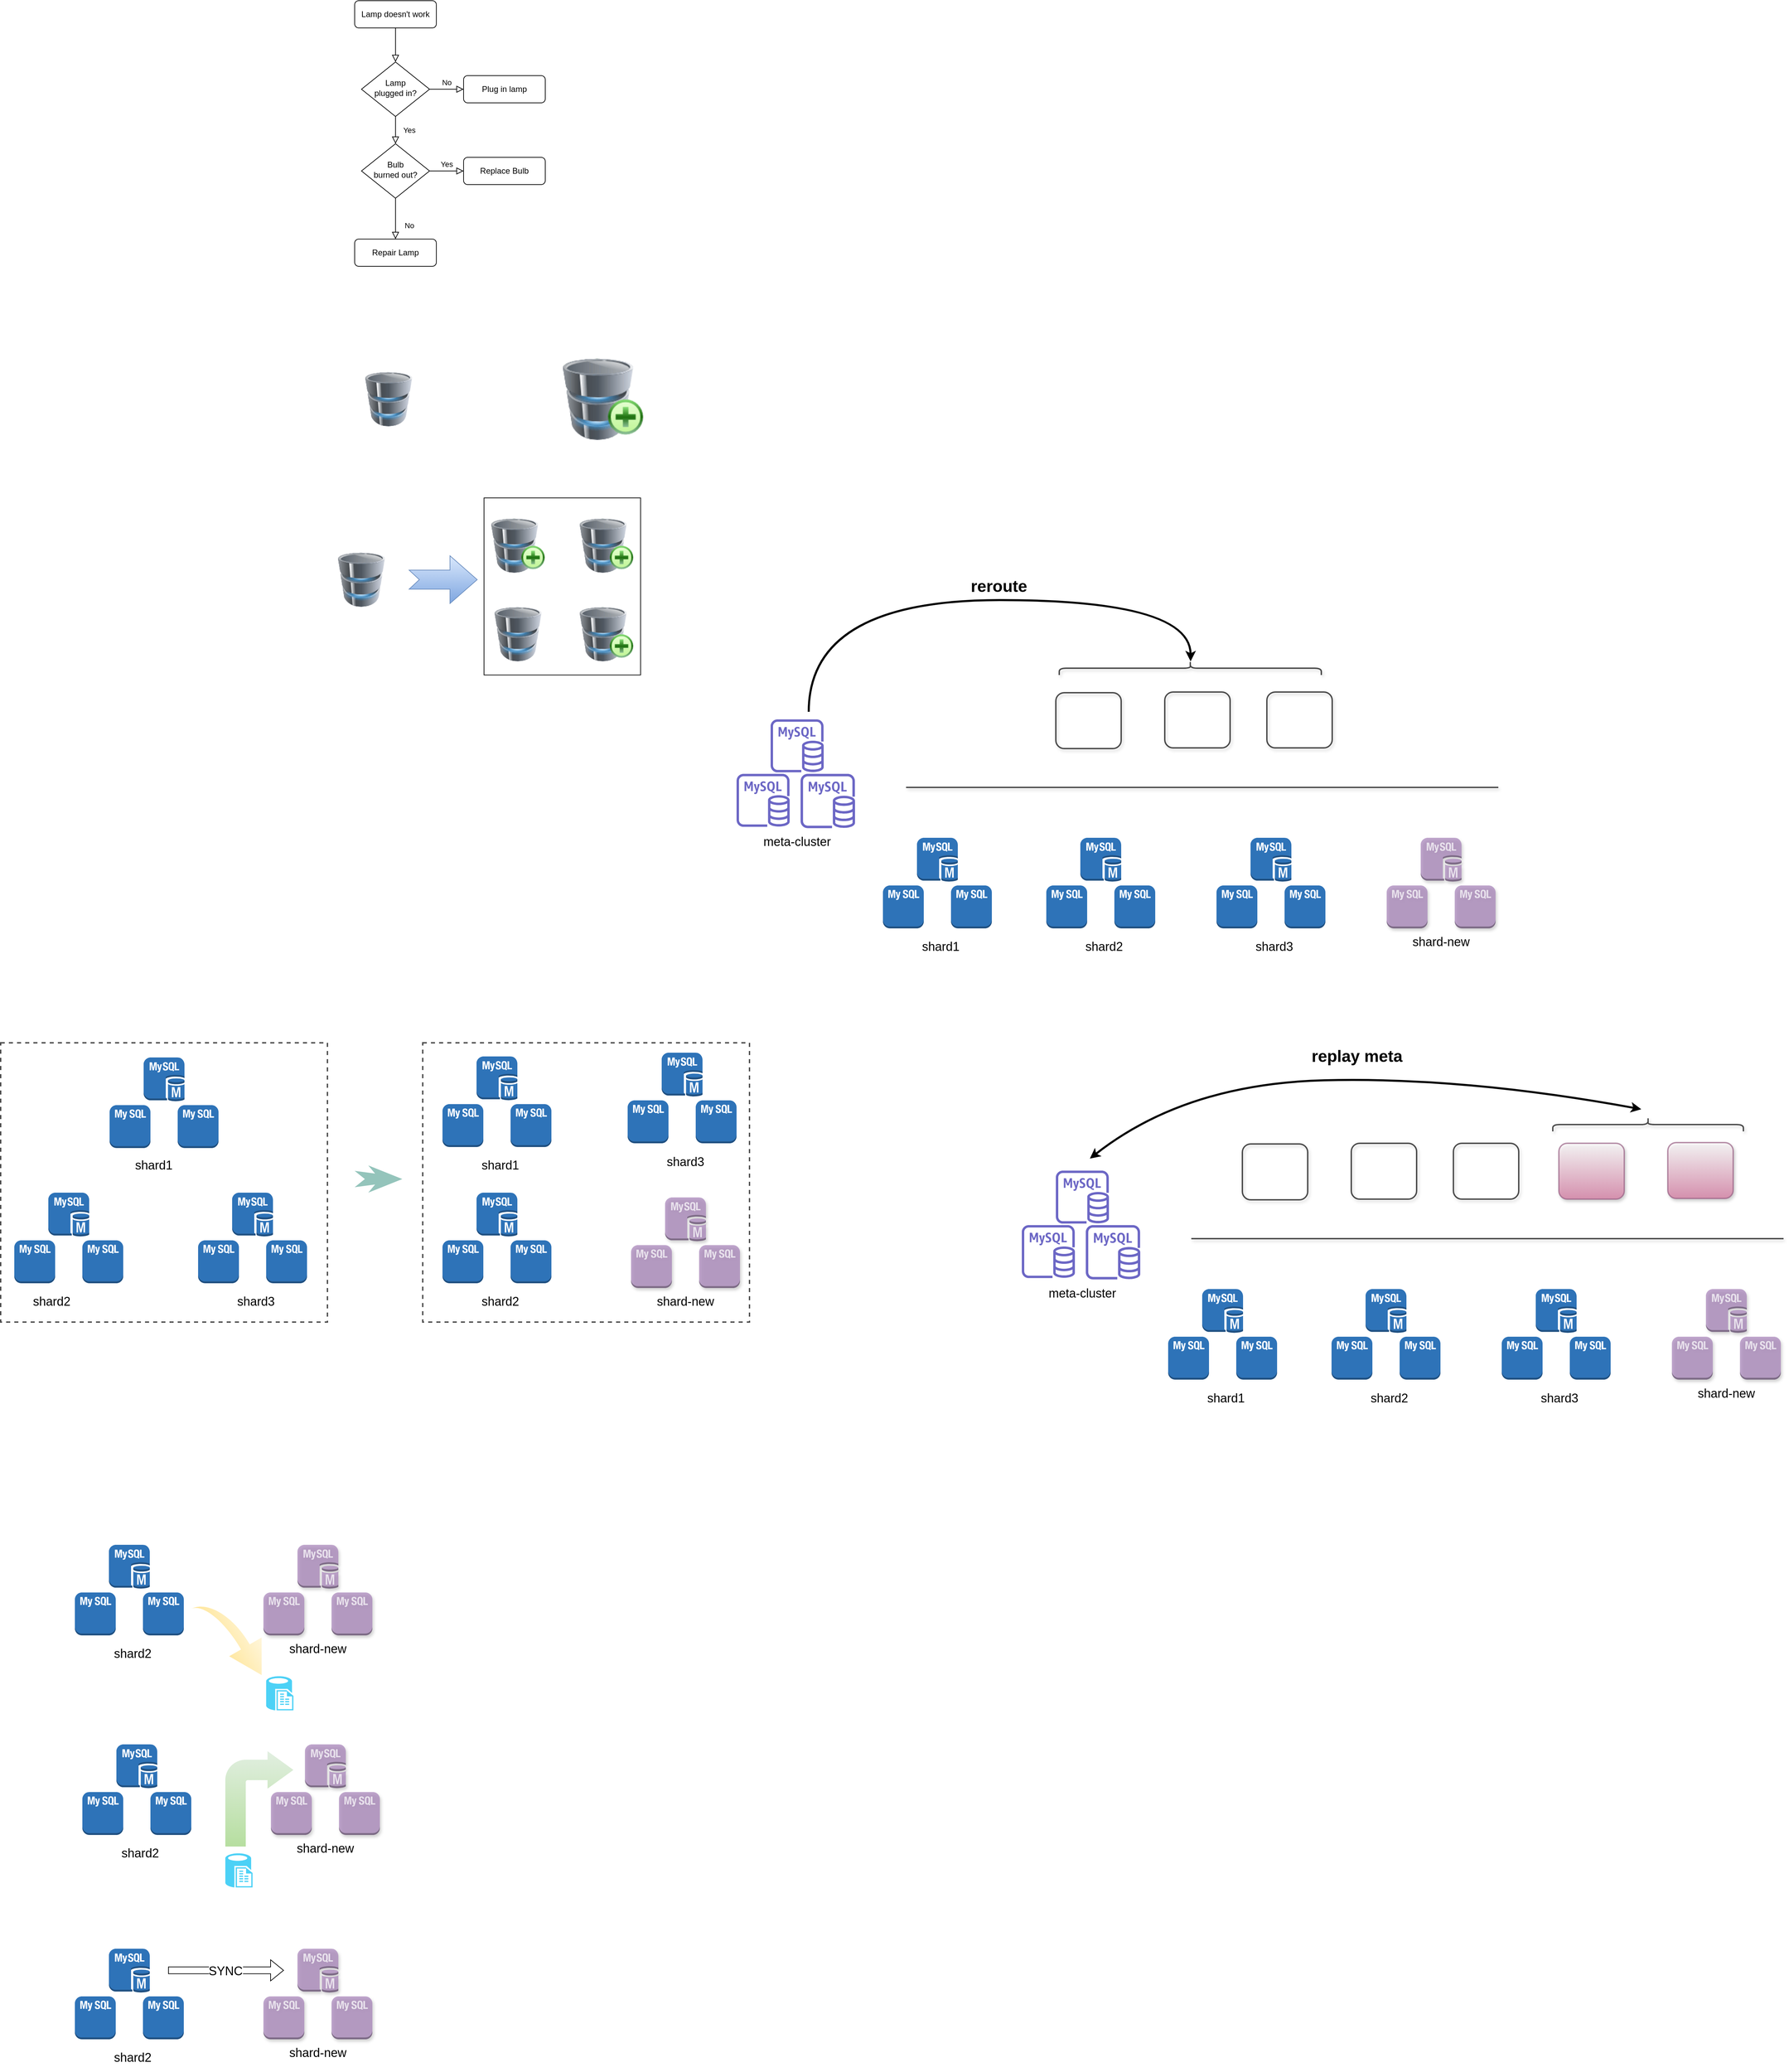 <mxfile version="16.6.6" type="github">
  <diagram id="C5RBs43oDa-KdzZeNtuy" name="Page-1">
    <mxGraphModel dx="2223" dy="1039" grid="1" gridSize="10" guides="1" tooltips="1" connect="1" arrows="1" fold="1" page="1" pageScale="1" pageWidth="827" pageHeight="1169" math="0" shadow="0">
      <root>
        <mxCell id="WIyWlLk6GJQsqaUBKTNV-0" />
        <mxCell id="WIyWlLk6GJQsqaUBKTNV-1" parent="WIyWlLk6GJQsqaUBKTNV-0" />
        <mxCell id="E5Nv5NFeGknIxwn_lmIp-11" value="" style="rounded=0;whiteSpace=wrap;html=1;fillColor=none;" vertex="1" parent="WIyWlLk6GJQsqaUBKTNV-1">
          <mxGeometry x="350" y="810" width="230" height="260" as="geometry" />
        </mxCell>
        <mxCell id="WIyWlLk6GJQsqaUBKTNV-2" value="" style="rounded=0;html=1;jettySize=auto;orthogonalLoop=1;fontSize=11;endArrow=block;endFill=0;endSize=8;strokeWidth=1;shadow=0;labelBackgroundColor=none;edgeStyle=orthogonalEdgeStyle;" parent="WIyWlLk6GJQsqaUBKTNV-1" source="WIyWlLk6GJQsqaUBKTNV-3" target="WIyWlLk6GJQsqaUBKTNV-6" edge="1">
          <mxGeometry relative="1" as="geometry" />
        </mxCell>
        <mxCell id="WIyWlLk6GJQsqaUBKTNV-3" value="Lamp doesn&#39;t work" style="rounded=1;whiteSpace=wrap;html=1;fontSize=12;glass=0;strokeWidth=1;shadow=0;" parent="WIyWlLk6GJQsqaUBKTNV-1" vertex="1">
          <mxGeometry x="160" y="80" width="120" height="40" as="geometry" />
        </mxCell>
        <mxCell id="WIyWlLk6GJQsqaUBKTNV-4" value="Yes" style="rounded=0;html=1;jettySize=auto;orthogonalLoop=1;fontSize=11;endArrow=block;endFill=0;endSize=8;strokeWidth=1;shadow=0;labelBackgroundColor=none;edgeStyle=orthogonalEdgeStyle;" parent="WIyWlLk6GJQsqaUBKTNV-1" source="WIyWlLk6GJQsqaUBKTNV-6" target="WIyWlLk6GJQsqaUBKTNV-10" edge="1">
          <mxGeometry y="20" relative="1" as="geometry">
            <mxPoint as="offset" />
          </mxGeometry>
        </mxCell>
        <mxCell id="WIyWlLk6GJQsqaUBKTNV-5" value="No" style="edgeStyle=orthogonalEdgeStyle;rounded=0;html=1;jettySize=auto;orthogonalLoop=1;fontSize=11;endArrow=block;endFill=0;endSize=8;strokeWidth=1;shadow=0;labelBackgroundColor=none;" parent="WIyWlLk6GJQsqaUBKTNV-1" source="WIyWlLk6GJQsqaUBKTNV-6" target="WIyWlLk6GJQsqaUBKTNV-7" edge="1">
          <mxGeometry y="10" relative="1" as="geometry">
            <mxPoint as="offset" />
          </mxGeometry>
        </mxCell>
        <mxCell id="WIyWlLk6GJQsqaUBKTNV-6" value="Lamp&lt;br&gt;plugged in?" style="rhombus;whiteSpace=wrap;html=1;shadow=0;fontFamily=Helvetica;fontSize=12;align=center;strokeWidth=1;spacing=6;spacingTop=-4;" parent="WIyWlLk6GJQsqaUBKTNV-1" vertex="1">
          <mxGeometry x="170" y="170" width="100" height="80" as="geometry" />
        </mxCell>
        <mxCell id="WIyWlLk6GJQsqaUBKTNV-7" value="Plug in lamp" style="rounded=1;whiteSpace=wrap;html=1;fontSize=12;glass=0;strokeWidth=1;shadow=0;" parent="WIyWlLk6GJQsqaUBKTNV-1" vertex="1">
          <mxGeometry x="320" y="190" width="120" height="40" as="geometry" />
        </mxCell>
        <mxCell id="WIyWlLk6GJQsqaUBKTNV-8" value="No" style="rounded=0;html=1;jettySize=auto;orthogonalLoop=1;fontSize=11;endArrow=block;endFill=0;endSize=8;strokeWidth=1;shadow=0;labelBackgroundColor=none;edgeStyle=orthogonalEdgeStyle;" parent="WIyWlLk6GJQsqaUBKTNV-1" source="WIyWlLk6GJQsqaUBKTNV-10" target="WIyWlLk6GJQsqaUBKTNV-11" edge="1">
          <mxGeometry x="0.333" y="20" relative="1" as="geometry">
            <mxPoint as="offset" />
          </mxGeometry>
        </mxCell>
        <mxCell id="WIyWlLk6GJQsqaUBKTNV-9" value="Yes" style="edgeStyle=orthogonalEdgeStyle;rounded=0;html=1;jettySize=auto;orthogonalLoop=1;fontSize=11;endArrow=block;endFill=0;endSize=8;strokeWidth=1;shadow=0;labelBackgroundColor=none;" parent="WIyWlLk6GJQsqaUBKTNV-1" source="WIyWlLk6GJQsqaUBKTNV-10" target="WIyWlLk6GJQsqaUBKTNV-12" edge="1">
          <mxGeometry y="10" relative="1" as="geometry">
            <mxPoint as="offset" />
          </mxGeometry>
        </mxCell>
        <mxCell id="WIyWlLk6GJQsqaUBKTNV-10" value="Bulb&lt;br&gt;burned out?" style="rhombus;whiteSpace=wrap;html=1;shadow=0;fontFamily=Helvetica;fontSize=12;align=center;strokeWidth=1;spacing=6;spacingTop=-4;" parent="WIyWlLk6GJQsqaUBKTNV-1" vertex="1">
          <mxGeometry x="170" y="290" width="100" height="80" as="geometry" />
        </mxCell>
        <mxCell id="WIyWlLk6GJQsqaUBKTNV-11" value="Repair Lamp" style="rounded=1;whiteSpace=wrap;html=1;fontSize=12;glass=0;strokeWidth=1;shadow=0;" parent="WIyWlLk6GJQsqaUBKTNV-1" vertex="1">
          <mxGeometry x="160" y="430" width="120" height="40" as="geometry" />
        </mxCell>
        <mxCell id="WIyWlLk6GJQsqaUBKTNV-12" value="Replace Bulb" style="rounded=1;whiteSpace=wrap;html=1;fontSize=12;glass=0;strokeWidth=1;shadow=0;" parent="WIyWlLk6GJQsqaUBKTNV-1" vertex="1">
          <mxGeometry x="320" y="310" width="120" height="40" as="geometry" />
        </mxCell>
        <mxCell id="E5Nv5NFeGknIxwn_lmIp-0" value="" style="image;html=1;image=img/lib/clip_art/computers/Database_Add_128x128.png" vertex="1" parent="WIyWlLk6GJQsqaUBKTNV-1">
          <mxGeometry x="460" y="605" width="130" height="120" as="geometry" />
        </mxCell>
        <mxCell id="E5Nv5NFeGknIxwn_lmIp-1" value="" style="image;html=1;image=img/lib/clip_art/computers/Database_128x128.png" vertex="1" parent="WIyWlLk6GJQsqaUBKTNV-1">
          <mxGeometry x="170" y="625" width="80" height="80" as="geometry" />
        </mxCell>
        <mxCell id="E5Nv5NFeGknIxwn_lmIp-2" value="" style="html=1;shadow=0;dashed=0;align=center;verticalAlign=middle;shape=mxgraph.arrows2.arrow;dy=0.6;dx=40;notch=15;fillColor=#dae8fc;strokeColor=#6c8ebf;gradientColor=#7ea6e0;" vertex="1" parent="WIyWlLk6GJQsqaUBKTNV-1">
          <mxGeometry x="240" y="895" width="100" height="70" as="geometry" />
        </mxCell>
        <mxCell id="E5Nv5NFeGknIxwn_lmIp-4" value="" style="image;html=1;image=img/lib/clip_art/computers/Database_128x128.png" vertex="1" parent="WIyWlLk6GJQsqaUBKTNV-1">
          <mxGeometry x="130" y="890" width="80" height="80" as="geometry" />
        </mxCell>
        <mxCell id="E5Nv5NFeGknIxwn_lmIp-5" value="" style="image;html=1;image=img/lib/clip_art/computers/Database_Add_128x128.png" vertex="1" parent="WIyWlLk6GJQsqaUBKTNV-1">
          <mxGeometry x="360" y="840" width="80" height="80" as="geometry" />
        </mxCell>
        <mxCell id="E5Nv5NFeGknIxwn_lmIp-6" value="" style="image;html=1;image=img/lib/clip_art/computers/Database_Add_128x128.png" vertex="1" parent="WIyWlLk6GJQsqaUBKTNV-1">
          <mxGeometry x="490" y="840" width="80" height="80" as="geometry" />
        </mxCell>
        <mxCell id="E5Nv5NFeGknIxwn_lmIp-7" value="" style="image;html=1;image=img/lib/clip_art/computers/Database_Add_128x128.png" vertex="1" parent="WIyWlLk6GJQsqaUBKTNV-1">
          <mxGeometry x="490" y="970" width="80" height="80" as="geometry" />
        </mxCell>
        <mxCell id="E5Nv5NFeGknIxwn_lmIp-9" value="" style="image;html=1;image=img/lib/clip_art/computers/Database_128x128.png" vertex="1" parent="WIyWlLk6GJQsqaUBKTNV-1">
          <mxGeometry x="360" y="970" width="80" height="80" as="geometry" />
        </mxCell>
        <mxCell id="E5Nv5NFeGknIxwn_lmIp-14" value="" style="outlineConnect=0;dashed=0;verticalLabelPosition=bottom;verticalAlign=top;align=center;html=1;shape=mxgraph.aws3.mysql_db_instance_2;fillColor=#2E73B8;gradientColor=none;" vertex="1" parent="WIyWlLk6GJQsqaUBKTNV-1">
          <mxGeometry x="936" y="1379" width="60" height="63" as="geometry" />
        </mxCell>
        <mxCell id="E5Nv5NFeGknIxwn_lmIp-15" value="" style="outlineConnect=0;dashed=0;verticalLabelPosition=bottom;verticalAlign=top;align=center;html=1;shape=mxgraph.aws3.mysql_db_instance_2;fillColor=#2E73B8;gradientColor=none;" vertex="1" parent="WIyWlLk6GJQsqaUBKTNV-1">
          <mxGeometry x="1036" y="1379" width="60" height="63" as="geometry" />
        </mxCell>
        <mxCell id="E5Nv5NFeGknIxwn_lmIp-13" value="" style="outlineConnect=0;dashed=0;verticalLabelPosition=bottom;verticalAlign=top;align=center;html=1;shape=mxgraph.aws3.mysql_db_instance;fillColor=#2E73B8;gradientColor=none;" vertex="1" parent="WIyWlLk6GJQsqaUBKTNV-1">
          <mxGeometry x="986" y="1309" width="60" height="64.5" as="geometry" />
        </mxCell>
        <mxCell id="E5Nv5NFeGknIxwn_lmIp-16" value="" style="outlineConnect=0;dashed=0;verticalLabelPosition=bottom;verticalAlign=top;align=center;html=1;shape=mxgraph.aws3.mysql_db_instance_2;fillColor=#2E73B8;gradientColor=none;" vertex="1" parent="WIyWlLk6GJQsqaUBKTNV-1">
          <mxGeometry x="1176" y="1379" width="60" height="63" as="geometry" />
        </mxCell>
        <mxCell id="E5Nv5NFeGknIxwn_lmIp-17" value="" style="outlineConnect=0;dashed=0;verticalLabelPosition=bottom;verticalAlign=top;align=center;html=1;shape=mxgraph.aws3.mysql_db_instance_2;fillColor=#2E73B8;gradientColor=none;" vertex="1" parent="WIyWlLk6GJQsqaUBKTNV-1">
          <mxGeometry x="1276" y="1379" width="60" height="63" as="geometry" />
        </mxCell>
        <mxCell id="E5Nv5NFeGknIxwn_lmIp-18" value="" style="outlineConnect=0;dashed=0;verticalLabelPosition=bottom;verticalAlign=top;align=center;html=1;shape=mxgraph.aws3.mysql_db_instance;fillColor=#2E73B8;gradientColor=none;" vertex="1" parent="WIyWlLk6GJQsqaUBKTNV-1">
          <mxGeometry x="1226" y="1309" width="60" height="64.5" as="geometry" />
        </mxCell>
        <mxCell id="E5Nv5NFeGknIxwn_lmIp-19" value="" style="outlineConnect=0;dashed=0;verticalLabelPosition=bottom;verticalAlign=top;align=center;html=1;shape=mxgraph.aws3.mysql_db_instance_2;fillColor=#2E73B8;gradientColor=none;" vertex="1" parent="WIyWlLk6GJQsqaUBKTNV-1">
          <mxGeometry x="1426" y="1379" width="60" height="63" as="geometry" />
        </mxCell>
        <mxCell id="E5Nv5NFeGknIxwn_lmIp-20" value="" style="outlineConnect=0;dashed=0;verticalLabelPosition=bottom;verticalAlign=top;align=center;html=1;shape=mxgraph.aws3.mysql_db_instance_2;fillColor=#2E73B8;gradientColor=none;" vertex="1" parent="WIyWlLk6GJQsqaUBKTNV-1">
          <mxGeometry x="1526" y="1379" width="60" height="63" as="geometry" />
        </mxCell>
        <mxCell id="E5Nv5NFeGknIxwn_lmIp-21" value="" style="outlineConnect=0;dashed=0;verticalLabelPosition=bottom;verticalAlign=top;align=center;html=1;shape=mxgraph.aws3.mysql_db_instance;fillColor=#2E73B8;gradientColor=none;" vertex="1" parent="WIyWlLk6GJQsqaUBKTNV-1">
          <mxGeometry x="1476" y="1309" width="60" height="64.5" as="geometry" />
        </mxCell>
        <mxCell id="E5Nv5NFeGknIxwn_lmIp-22" value="&lt;font style=&quot;font-size: 18px&quot;&gt;shard1&lt;/font&gt;" style="text;html=1;strokeColor=none;fillColor=none;align=center;verticalAlign=middle;whiteSpace=wrap;rounded=0;" vertex="1" parent="WIyWlLk6GJQsqaUBKTNV-1">
          <mxGeometry x="986" y="1449" width="70" height="40" as="geometry" />
        </mxCell>
        <mxCell id="E5Nv5NFeGknIxwn_lmIp-23" value="&lt;font style=&quot;font-size: 18px&quot;&gt;shard2&lt;/font&gt;" style="text;html=1;strokeColor=none;fillColor=none;align=center;verticalAlign=middle;whiteSpace=wrap;rounded=0;" vertex="1" parent="WIyWlLk6GJQsqaUBKTNV-1">
          <mxGeometry x="1226" y="1449" width="70" height="40" as="geometry" />
        </mxCell>
        <mxCell id="E5Nv5NFeGknIxwn_lmIp-24" value="&lt;font style=&quot;font-size: 18px&quot;&gt;shard3&lt;/font&gt;" style="text;html=1;strokeColor=none;fillColor=none;align=center;verticalAlign=middle;whiteSpace=wrap;rounded=0;" vertex="1" parent="WIyWlLk6GJQsqaUBKTNV-1">
          <mxGeometry x="1476" y="1449" width="70" height="40" as="geometry" />
        </mxCell>
        <mxCell id="E5Nv5NFeGknIxwn_lmIp-25" value="" style="outlineConnect=0;dashed=0;verticalLabelPosition=bottom;verticalAlign=top;align=center;html=1;shape=mxgraph.aws3.mysql_db_instance_2;fillColor=#2E73B8;gradientColor=none;" vertex="1" parent="WIyWlLk6GJQsqaUBKTNV-1">
          <mxGeometry x="-200" y="1701.5" width="60" height="63" as="geometry" />
        </mxCell>
        <mxCell id="E5Nv5NFeGknIxwn_lmIp-26" value="" style="outlineConnect=0;dashed=0;verticalLabelPosition=bottom;verticalAlign=top;align=center;html=1;shape=mxgraph.aws3.mysql_db_instance_2;fillColor=#2E73B8;gradientColor=none;" vertex="1" parent="WIyWlLk6GJQsqaUBKTNV-1">
          <mxGeometry x="-100" y="1701.5" width="60" height="63" as="geometry" />
        </mxCell>
        <mxCell id="E5Nv5NFeGknIxwn_lmIp-27" value="" style="outlineConnect=0;dashed=0;verticalLabelPosition=bottom;verticalAlign=top;align=center;html=1;shape=mxgraph.aws3.mysql_db_instance;fillColor=#2E73B8;gradientColor=none;" vertex="1" parent="WIyWlLk6GJQsqaUBKTNV-1">
          <mxGeometry x="-150" y="1631.5" width="60" height="64.5" as="geometry" />
        </mxCell>
        <mxCell id="E5Nv5NFeGknIxwn_lmIp-28" value="" style="outlineConnect=0;dashed=0;verticalLabelPosition=bottom;verticalAlign=top;align=center;html=1;shape=mxgraph.aws3.mysql_db_instance_2;fillColor=#2E73B8;gradientColor=none;" vertex="1" parent="WIyWlLk6GJQsqaUBKTNV-1">
          <mxGeometry x="-340" y="1900" width="60" height="63" as="geometry" />
        </mxCell>
        <mxCell id="E5Nv5NFeGknIxwn_lmIp-29" value="" style="outlineConnect=0;dashed=0;verticalLabelPosition=bottom;verticalAlign=top;align=center;html=1;shape=mxgraph.aws3.mysql_db_instance_2;fillColor=#2E73B8;gradientColor=none;" vertex="1" parent="WIyWlLk6GJQsqaUBKTNV-1">
          <mxGeometry x="-240" y="1900" width="60" height="63" as="geometry" />
        </mxCell>
        <mxCell id="E5Nv5NFeGknIxwn_lmIp-30" value="" style="outlineConnect=0;dashed=0;verticalLabelPosition=bottom;verticalAlign=top;align=center;html=1;shape=mxgraph.aws3.mysql_db_instance;fillColor=#2E73B8;gradientColor=none;" vertex="1" parent="WIyWlLk6GJQsqaUBKTNV-1">
          <mxGeometry x="-290" y="1830" width="60" height="64.5" as="geometry" />
        </mxCell>
        <mxCell id="E5Nv5NFeGknIxwn_lmIp-31" value="" style="outlineConnect=0;dashed=0;verticalLabelPosition=bottom;verticalAlign=top;align=center;html=1;shape=mxgraph.aws3.mysql_db_instance_2;fillColor=#2E73B8;gradientColor=none;" vertex="1" parent="WIyWlLk6GJQsqaUBKTNV-1">
          <mxGeometry x="-70" y="1900" width="60" height="63" as="geometry" />
        </mxCell>
        <mxCell id="E5Nv5NFeGknIxwn_lmIp-32" value="" style="outlineConnect=0;dashed=0;verticalLabelPosition=bottom;verticalAlign=top;align=center;html=1;shape=mxgraph.aws3.mysql_db_instance_2;fillColor=#2E73B8;gradientColor=none;" vertex="1" parent="WIyWlLk6GJQsqaUBKTNV-1">
          <mxGeometry x="30" y="1900" width="60" height="63" as="geometry" />
        </mxCell>
        <mxCell id="E5Nv5NFeGknIxwn_lmIp-33" value="" style="outlineConnect=0;dashed=0;verticalLabelPosition=bottom;verticalAlign=top;align=center;html=1;shape=mxgraph.aws3.mysql_db_instance;fillColor=#2E73B8;gradientColor=none;" vertex="1" parent="WIyWlLk6GJQsqaUBKTNV-1">
          <mxGeometry x="-20" y="1830" width="60" height="64.5" as="geometry" />
        </mxCell>
        <mxCell id="E5Nv5NFeGknIxwn_lmIp-34" value="&lt;font style=&quot;font-size: 18px&quot;&gt;shard1&lt;/font&gt;" style="text;html=1;strokeColor=none;fillColor=none;align=center;verticalAlign=middle;whiteSpace=wrap;rounded=0;" vertex="1" parent="WIyWlLk6GJQsqaUBKTNV-1">
          <mxGeometry x="-170" y="1770" width="70" height="40" as="geometry" />
        </mxCell>
        <mxCell id="E5Nv5NFeGknIxwn_lmIp-35" value="&lt;font style=&quot;font-size: 18px&quot;&gt;shard2&lt;/font&gt;" style="text;html=1;strokeColor=none;fillColor=none;align=center;verticalAlign=middle;whiteSpace=wrap;rounded=0;" vertex="1" parent="WIyWlLk6GJQsqaUBKTNV-1">
          <mxGeometry x="-320" y="1970" width="70" height="40" as="geometry" />
        </mxCell>
        <mxCell id="E5Nv5NFeGknIxwn_lmIp-36" value="&lt;font style=&quot;font-size: 18px&quot;&gt;shard3&lt;/font&gt;" style="text;html=1;strokeColor=none;fillColor=none;align=center;verticalAlign=middle;whiteSpace=wrap;rounded=0;" vertex="1" parent="WIyWlLk6GJQsqaUBKTNV-1">
          <mxGeometry x="-20" y="1970" width="70" height="40" as="geometry" />
        </mxCell>
        <mxCell id="E5Nv5NFeGknIxwn_lmIp-37" value="" style="outlineConnect=0;verticalLabelPosition=bottom;verticalAlign=top;align=center;html=1;shape=mxgraph.aws3.mysql_db_instance_2;fillColor=#A680B8;gradientColor=none;opacity=70;shadow=1;" vertex="1" parent="WIyWlLk6GJQsqaUBKTNV-1">
          <mxGeometry x="566" y="1907" width="60" height="63" as="geometry" />
        </mxCell>
        <mxCell id="E5Nv5NFeGknIxwn_lmIp-38" value="" style="outlineConnect=0;verticalLabelPosition=bottom;verticalAlign=top;align=center;html=1;shape=mxgraph.aws3.mysql_db_instance_2;fillColor=#A680B8;gradientColor=none;opacity=70;shadow=1;" vertex="1" parent="WIyWlLk6GJQsqaUBKTNV-1">
          <mxGeometry x="666" y="1907" width="60" height="63" as="geometry" />
        </mxCell>
        <mxCell id="E5Nv5NFeGknIxwn_lmIp-39" value="" style="outlineConnect=0;verticalLabelPosition=bottom;verticalAlign=top;align=center;html=1;shape=mxgraph.aws3.mysql_db_instance;fillColor=#A680B8;gradientColor=none;opacity=70;shadow=1;" vertex="1" parent="WIyWlLk6GJQsqaUBKTNV-1">
          <mxGeometry x="616" y="1837" width="60" height="64.5" as="geometry" />
        </mxCell>
        <mxCell id="E5Nv5NFeGknIxwn_lmIp-40" value="&lt;font style=&quot;font-size: 18px&quot;&gt;shard-new&lt;/font&gt;" style="text;html=1;strokeColor=none;fillColor=none;align=center;verticalAlign=middle;whiteSpace=wrap;rounded=0;opacity=70;shadow=1;" vertex="1" parent="WIyWlLk6GJQsqaUBKTNV-1">
          <mxGeometry x="596" y="1970" width="100" height="40" as="geometry" />
        </mxCell>
        <mxCell id="E5Nv5NFeGknIxwn_lmIp-41" value="" style="html=1;shadow=0;dashed=0;align=center;verticalAlign=middle;shape=mxgraph.arrows2.stylisedArrow;dy=0.6;dx=40;notch=15;feather=0.4;fontSize=18;fillColor=#67AB9F;opacity=70;strokeColor=none;" vertex="1" parent="WIyWlLk6GJQsqaUBKTNV-1">
          <mxGeometry x="160" y="1790" width="70" height="40" as="geometry" />
        </mxCell>
        <mxCell id="E5Nv5NFeGknIxwn_lmIp-42" value="" style="outlineConnect=0;dashed=0;verticalLabelPosition=bottom;verticalAlign=top;align=center;html=1;shape=mxgraph.aws3.mysql_db_instance_2;fillColor=#2E73B8;gradientColor=none;" vertex="1" parent="WIyWlLk6GJQsqaUBKTNV-1">
          <mxGeometry x="289" y="1700" width="60" height="63" as="geometry" />
        </mxCell>
        <mxCell id="E5Nv5NFeGknIxwn_lmIp-43" value="" style="outlineConnect=0;dashed=0;verticalLabelPosition=bottom;verticalAlign=top;align=center;html=1;shape=mxgraph.aws3.mysql_db_instance_2;fillColor=#2E73B8;gradientColor=none;" vertex="1" parent="WIyWlLk6GJQsqaUBKTNV-1">
          <mxGeometry x="389" y="1700" width="60" height="63" as="geometry" />
        </mxCell>
        <mxCell id="E5Nv5NFeGknIxwn_lmIp-44" value="" style="outlineConnect=0;dashed=0;verticalLabelPosition=bottom;verticalAlign=top;align=center;html=1;shape=mxgraph.aws3.mysql_db_instance;fillColor=#2E73B8;gradientColor=none;" vertex="1" parent="WIyWlLk6GJQsqaUBKTNV-1">
          <mxGeometry x="339" y="1630" width="60" height="64.5" as="geometry" />
        </mxCell>
        <mxCell id="E5Nv5NFeGknIxwn_lmIp-45" value="" style="outlineConnect=0;dashed=0;verticalLabelPosition=bottom;verticalAlign=top;align=center;html=1;shape=mxgraph.aws3.mysql_db_instance_2;fillColor=#2E73B8;gradientColor=none;" vertex="1" parent="WIyWlLk6GJQsqaUBKTNV-1">
          <mxGeometry x="289" y="1900" width="60" height="63" as="geometry" />
        </mxCell>
        <mxCell id="E5Nv5NFeGknIxwn_lmIp-46" value="" style="outlineConnect=0;dashed=0;verticalLabelPosition=bottom;verticalAlign=top;align=center;html=1;shape=mxgraph.aws3.mysql_db_instance_2;fillColor=#2E73B8;gradientColor=none;" vertex="1" parent="WIyWlLk6GJQsqaUBKTNV-1">
          <mxGeometry x="389" y="1900" width="60" height="63" as="geometry" />
        </mxCell>
        <mxCell id="E5Nv5NFeGknIxwn_lmIp-47" value="" style="outlineConnect=0;dashed=0;verticalLabelPosition=bottom;verticalAlign=top;align=center;html=1;shape=mxgraph.aws3.mysql_db_instance;fillColor=#2E73B8;gradientColor=none;" vertex="1" parent="WIyWlLk6GJQsqaUBKTNV-1">
          <mxGeometry x="339" y="1830" width="60" height="64.5" as="geometry" />
        </mxCell>
        <mxCell id="E5Nv5NFeGknIxwn_lmIp-48" value="" style="outlineConnect=0;dashed=0;verticalLabelPosition=bottom;verticalAlign=top;align=center;html=1;shape=mxgraph.aws3.mysql_db_instance_2;fillColor=#2E73B8;gradientColor=none;" vertex="1" parent="WIyWlLk6GJQsqaUBKTNV-1">
          <mxGeometry x="561" y="1694.5" width="60" height="63" as="geometry" />
        </mxCell>
        <mxCell id="E5Nv5NFeGknIxwn_lmIp-49" value="" style="outlineConnect=0;dashed=0;verticalLabelPosition=bottom;verticalAlign=top;align=center;html=1;shape=mxgraph.aws3.mysql_db_instance_2;fillColor=#2E73B8;gradientColor=none;" vertex="1" parent="WIyWlLk6GJQsqaUBKTNV-1">
          <mxGeometry x="661" y="1694.5" width="60" height="63" as="geometry" />
        </mxCell>
        <mxCell id="E5Nv5NFeGknIxwn_lmIp-50" value="" style="outlineConnect=0;dashed=0;verticalLabelPosition=bottom;verticalAlign=top;align=center;html=1;shape=mxgraph.aws3.mysql_db_instance;fillColor=#2E73B8;gradientColor=none;" vertex="1" parent="WIyWlLk6GJQsqaUBKTNV-1">
          <mxGeometry x="611" y="1624.5" width="60" height="64.5" as="geometry" />
        </mxCell>
        <mxCell id="E5Nv5NFeGknIxwn_lmIp-51" value="&lt;font style=&quot;font-size: 18px&quot;&gt;shard1&lt;/font&gt;" style="text;html=1;strokeColor=none;fillColor=none;align=center;verticalAlign=middle;whiteSpace=wrap;rounded=0;" vertex="1" parent="WIyWlLk6GJQsqaUBKTNV-1">
          <mxGeometry x="339" y="1770" width="70" height="40" as="geometry" />
        </mxCell>
        <mxCell id="E5Nv5NFeGknIxwn_lmIp-52" value="&lt;font style=&quot;font-size: 18px&quot;&gt;shard2&lt;/font&gt;" style="text;html=1;strokeColor=none;fillColor=none;align=center;verticalAlign=middle;whiteSpace=wrap;rounded=0;" vertex="1" parent="WIyWlLk6GJQsqaUBKTNV-1">
          <mxGeometry x="339" y="1970" width="70" height="40" as="geometry" />
        </mxCell>
        <mxCell id="E5Nv5NFeGknIxwn_lmIp-53" value="&lt;font style=&quot;font-size: 18px&quot;&gt;shard3&lt;/font&gt;" style="text;html=1;strokeColor=none;fillColor=none;align=center;verticalAlign=middle;whiteSpace=wrap;rounded=0;" vertex="1" parent="WIyWlLk6GJQsqaUBKTNV-1">
          <mxGeometry x="611" y="1764.5" width="70" height="40" as="geometry" />
        </mxCell>
        <mxCell id="E5Nv5NFeGknIxwn_lmIp-54" value="" style="rounded=0;whiteSpace=wrap;html=1;shadow=0;fontSize=18;fillColor=none;opacity=70;dashed=1;strokeWidth=2;" vertex="1" parent="WIyWlLk6GJQsqaUBKTNV-1">
          <mxGeometry x="-360" y="1610" width="480" height="410" as="geometry" />
        </mxCell>
        <mxCell id="E5Nv5NFeGknIxwn_lmIp-56" value="" style="rounded=0;whiteSpace=wrap;html=1;shadow=0;fontSize=18;fillColor=none;opacity=70;dashed=1;strokeWidth=2;" vertex="1" parent="WIyWlLk6GJQsqaUBKTNV-1">
          <mxGeometry x="260" y="1610" width="480" height="410" as="geometry" />
        </mxCell>
        <mxCell id="E5Nv5NFeGknIxwn_lmIp-57" value="" style="outlineConnect=0;verticalLabelPosition=bottom;verticalAlign=top;align=center;html=1;shape=mxgraph.aws3.mysql_db_instance_2;fillColor=#A680B8;gradientColor=none;opacity=70;shadow=1;" vertex="1" parent="WIyWlLk6GJQsqaUBKTNV-1">
          <mxGeometry x="26" y="2417" width="60" height="63" as="geometry" />
        </mxCell>
        <mxCell id="E5Nv5NFeGknIxwn_lmIp-58" value="" style="outlineConnect=0;verticalLabelPosition=bottom;verticalAlign=top;align=center;html=1;shape=mxgraph.aws3.mysql_db_instance_2;fillColor=#A680B8;gradientColor=none;opacity=70;shadow=1;" vertex="1" parent="WIyWlLk6GJQsqaUBKTNV-1">
          <mxGeometry x="126" y="2417" width="60" height="63" as="geometry" />
        </mxCell>
        <mxCell id="E5Nv5NFeGknIxwn_lmIp-59" value="" style="outlineConnect=0;verticalLabelPosition=bottom;verticalAlign=top;align=center;html=1;shape=mxgraph.aws3.mysql_db_instance;fillColor=#A680B8;gradientColor=none;opacity=70;shadow=1;" vertex="1" parent="WIyWlLk6GJQsqaUBKTNV-1">
          <mxGeometry x="76" y="2347" width="60" height="64.5" as="geometry" />
        </mxCell>
        <mxCell id="E5Nv5NFeGknIxwn_lmIp-60" value="&lt;font style=&quot;font-size: 18px&quot;&gt;shard-new&lt;/font&gt;" style="text;html=1;strokeColor=none;fillColor=none;align=center;verticalAlign=middle;whiteSpace=wrap;rounded=0;opacity=70;shadow=1;" vertex="1" parent="WIyWlLk6GJQsqaUBKTNV-1">
          <mxGeometry x="56" y="2480" width="100" height="40" as="geometry" />
        </mxCell>
        <mxCell id="E5Nv5NFeGknIxwn_lmIp-64" value="" style="outlineConnect=0;dashed=0;verticalLabelPosition=bottom;verticalAlign=top;align=center;html=1;shape=mxgraph.aws3.mysql_db_instance_2;fillColor=#2E73B8;gradientColor=none;" vertex="1" parent="WIyWlLk6GJQsqaUBKTNV-1">
          <mxGeometry x="-251" y="2417" width="60" height="63" as="geometry" />
        </mxCell>
        <mxCell id="E5Nv5NFeGknIxwn_lmIp-65" value="" style="outlineConnect=0;dashed=0;verticalLabelPosition=bottom;verticalAlign=top;align=center;html=1;shape=mxgraph.aws3.mysql_db_instance_2;fillColor=#2E73B8;gradientColor=none;" vertex="1" parent="WIyWlLk6GJQsqaUBKTNV-1">
          <mxGeometry x="-151" y="2417" width="60" height="63" as="geometry" />
        </mxCell>
        <mxCell id="E5Nv5NFeGknIxwn_lmIp-66" value="" style="outlineConnect=0;dashed=0;verticalLabelPosition=bottom;verticalAlign=top;align=center;html=1;shape=mxgraph.aws3.mysql_db_instance;fillColor=#2E73B8;gradientColor=none;" vertex="1" parent="WIyWlLk6GJQsqaUBKTNV-1">
          <mxGeometry x="-201" y="2347" width="60" height="64.5" as="geometry" />
        </mxCell>
        <mxCell id="E5Nv5NFeGknIxwn_lmIp-71" value="&lt;font style=&quot;font-size: 18px&quot;&gt;shard2&lt;/font&gt;" style="text;html=1;strokeColor=none;fillColor=none;align=center;verticalAlign=middle;whiteSpace=wrap;rounded=0;" vertex="1" parent="WIyWlLk6GJQsqaUBKTNV-1">
          <mxGeometry x="-201" y="2487" width="70" height="40" as="geometry" />
        </mxCell>
        <mxCell id="E5Nv5NFeGknIxwn_lmIp-77" value="" style="verticalLabelPosition=bottom;html=1;verticalAlign=top;align=center;strokeColor=none;fillColor=#00BEF2;shape=mxgraph.azure.sql_reporting;shadow=0;dashed=1;fontSize=18;opacity=70;" vertex="1" parent="WIyWlLk6GJQsqaUBKTNV-1">
          <mxGeometry x="30" y="2540" width="40" height="50" as="geometry" />
        </mxCell>
        <mxCell id="E5Nv5NFeGknIxwn_lmIp-78" value="" style="html=1;shadow=0;dashed=0;align=center;verticalAlign=middle;shape=mxgraph.arrows2.jumpInArrow;dy=7.38;dx=47.73;arrowHead=55;fontSize=18;strokeWidth=2;fillColor=#fff2cc;opacity=70;rotation=60;strokeColor=none;gradientColor=#ffd966;" vertex="1" parent="WIyWlLk6GJQsqaUBKTNV-1">
          <mxGeometry x="-85.14" y="2448.07" width="136" height="70" as="geometry" />
        </mxCell>
        <mxCell id="E5Nv5NFeGknIxwn_lmIp-79" value="" style="outlineConnect=0;verticalLabelPosition=bottom;verticalAlign=top;align=center;html=1;shape=mxgraph.aws3.mysql_db_instance_2;fillColor=#A680B8;gradientColor=none;opacity=70;shadow=1;" vertex="1" parent="WIyWlLk6GJQsqaUBKTNV-1">
          <mxGeometry x="37" y="2710" width="60" height="63" as="geometry" />
        </mxCell>
        <mxCell id="E5Nv5NFeGknIxwn_lmIp-80" value="" style="outlineConnect=0;verticalLabelPosition=bottom;verticalAlign=top;align=center;html=1;shape=mxgraph.aws3.mysql_db_instance_2;fillColor=#A680B8;gradientColor=none;opacity=70;shadow=1;" vertex="1" parent="WIyWlLk6GJQsqaUBKTNV-1">
          <mxGeometry x="137" y="2710" width="60" height="63" as="geometry" />
        </mxCell>
        <mxCell id="E5Nv5NFeGknIxwn_lmIp-81" value="" style="outlineConnect=0;verticalLabelPosition=bottom;verticalAlign=top;align=center;html=1;shape=mxgraph.aws3.mysql_db_instance;fillColor=#A680B8;gradientColor=none;opacity=70;shadow=1;" vertex="1" parent="WIyWlLk6GJQsqaUBKTNV-1">
          <mxGeometry x="87" y="2640" width="60" height="64.5" as="geometry" />
        </mxCell>
        <mxCell id="E5Nv5NFeGknIxwn_lmIp-82" value="&lt;font style=&quot;font-size: 18px&quot;&gt;shard-new&lt;/font&gt;" style="text;html=1;strokeColor=none;fillColor=none;align=center;verticalAlign=middle;whiteSpace=wrap;rounded=0;opacity=70;shadow=1;" vertex="1" parent="WIyWlLk6GJQsqaUBKTNV-1">
          <mxGeometry x="67" y="2773" width="100" height="40" as="geometry" />
        </mxCell>
        <mxCell id="E5Nv5NFeGknIxwn_lmIp-83" value="" style="outlineConnect=0;dashed=0;verticalLabelPosition=bottom;verticalAlign=top;align=center;html=1;shape=mxgraph.aws3.mysql_db_instance_2;fillColor=#2E73B8;gradientColor=none;" vertex="1" parent="WIyWlLk6GJQsqaUBKTNV-1">
          <mxGeometry x="-240" y="2710" width="60" height="63" as="geometry" />
        </mxCell>
        <mxCell id="E5Nv5NFeGknIxwn_lmIp-84" value="" style="outlineConnect=0;dashed=0;verticalLabelPosition=bottom;verticalAlign=top;align=center;html=1;shape=mxgraph.aws3.mysql_db_instance_2;fillColor=#2E73B8;gradientColor=none;" vertex="1" parent="WIyWlLk6GJQsqaUBKTNV-1">
          <mxGeometry x="-140" y="2710" width="60" height="63" as="geometry" />
        </mxCell>
        <mxCell id="E5Nv5NFeGknIxwn_lmIp-85" value="" style="outlineConnect=0;dashed=0;verticalLabelPosition=bottom;verticalAlign=top;align=center;html=1;shape=mxgraph.aws3.mysql_db_instance;fillColor=#2E73B8;gradientColor=none;" vertex="1" parent="WIyWlLk6GJQsqaUBKTNV-1">
          <mxGeometry x="-190" y="2640" width="60" height="64.5" as="geometry" />
        </mxCell>
        <mxCell id="E5Nv5NFeGknIxwn_lmIp-86" value="&lt;font style=&quot;font-size: 18px&quot;&gt;shard2&lt;/font&gt;" style="text;html=1;strokeColor=none;fillColor=none;align=center;verticalAlign=middle;whiteSpace=wrap;rounded=0;" vertex="1" parent="WIyWlLk6GJQsqaUBKTNV-1">
          <mxGeometry x="-190" y="2780" width="70" height="40" as="geometry" />
        </mxCell>
        <mxCell id="E5Nv5NFeGknIxwn_lmIp-87" value="" style="verticalLabelPosition=bottom;html=1;verticalAlign=top;align=center;strokeColor=none;fillColor=#00BEF2;shape=mxgraph.azure.sql_reporting;shadow=0;dashed=1;fontSize=18;opacity=70;" vertex="1" parent="WIyWlLk6GJQsqaUBKTNV-1">
          <mxGeometry x="-30" y="2800" width="40" height="50" as="geometry" />
        </mxCell>
        <mxCell id="E5Nv5NFeGknIxwn_lmIp-91" value="" style="html=1;shadow=0;dashed=0;align=center;verticalAlign=middle;shape=mxgraph.arrows2.bendArrow;dy=15;dx=38;notch=0;arrowHead=55;rounded=1;fontSize=18;strokeWidth=2;fillColor=#d5e8d4;opacity=70;gradientColor=#97d077;strokeColor=none;" vertex="1" parent="WIyWlLk6GJQsqaUBKTNV-1">
          <mxGeometry x="-30" y="2650" width="100" height="140" as="geometry" />
        </mxCell>
        <mxCell id="E5Nv5NFeGknIxwn_lmIp-92" value="" style="outlineConnect=0;verticalLabelPosition=bottom;verticalAlign=top;align=center;html=1;shape=mxgraph.aws3.mysql_db_instance_2;fillColor=#A680B8;gradientColor=none;opacity=70;shadow=1;" vertex="1" parent="WIyWlLk6GJQsqaUBKTNV-1">
          <mxGeometry x="26" y="3010" width="60" height="63" as="geometry" />
        </mxCell>
        <mxCell id="E5Nv5NFeGknIxwn_lmIp-93" value="" style="outlineConnect=0;verticalLabelPosition=bottom;verticalAlign=top;align=center;html=1;shape=mxgraph.aws3.mysql_db_instance_2;fillColor=#A680B8;gradientColor=none;opacity=70;shadow=1;" vertex="1" parent="WIyWlLk6GJQsqaUBKTNV-1">
          <mxGeometry x="126" y="3010" width="60" height="63" as="geometry" />
        </mxCell>
        <mxCell id="E5Nv5NFeGknIxwn_lmIp-94" value="" style="outlineConnect=0;verticalLabelPosition=bottom;verticalAlign=top;align=center;html=1;shape=mxgraph.aws3.mysql_db_instance;fillColor=#A680B8;gradientColor=none;opacity=70;shadow=1;" vertex="1" parent="WIyWlLk6GJQsqaUBKTNV-1">
          <mxGeometry x="76" y="2940" width="60" height="64.5" as="geometry" />
        </mxCell>
        <mxCell id="E5Nv5NFeGknIxwn_lmIp-95" value="&lt;font style=&quot;font-size: 18px&quot;&gt;shard-new&lt;/font&gt;" style="text;html=1;strokeColor=none;fillColor=none;align=center;verticalAlign=middle;whiteSpace=wrap;rounded=0;opacity=70;shadow=1;" vertex="1" parent="WIyWlLk6GJQsqaUBKTNV-1">
          <mxGeometry x="56" y="3073" width="100" height="40" as="geometry" />
        </mxCell>
        <mxCell id="E5Nv5NFeGknIxwn_lmIp-96" value="" style="outlineConnect=0;dashed=0;verticalLabelPosition=bottom;verticalAlign=top;align=center;html=1;shape=mxgraph.aws3.mysql_db_instance_2;fillColor=#2E73B8;gradientColor=none;" vertex="1" parent="WIyWlLk6GJQsqaUBKTNV-1">
          <mxGeometry x="-251" y="3010" width="60" height="63" as="geometry" />
        </mxCell>
        <mxCell id="E5Nv5NFeGknIxwn_lmIp-97" value="" style="outlineConnect=0;dashed=0;verticalLabelPosition=bottom;verticalAlign=top;align=center;html=1;shape=mxgraph.aws3.mysql_db_instance_2;fillColor=#2E73B8;gradientColor=none;" vertex="1" parent="WIyWlLk6GJQsqaUBKTNV-1">
          <mxGeometry x="-151" y="3010" width="60" height="63" as="geometry" />
        </mxCell>
        <mxCell id="E5Nv5NFeGknIxwn_lmIp-98" value="" style="outlineConnect=0;dashed=0;verticalLabelPosition=bottom;verticalAlign=top;align=center;html=1;shape=mxgraph.aws3.mysql_db_instance;fillColor=#2E73B8;gradientColor=none;" vertex="1" parent="WIyWlLk6GJQsqaUBKTNV-1">
          <mxGeometry x="-201" y="2940" width="60" height="64.5" as="geometry" />
        </mxCell>
        <mxCell id="E5Nv5NFeGknIxwn_lmIp-99" value="&lt;font style=&quot;font-size: 18px&quot;&gt;shard2&lt;/font&gt;" style="text;html=1;strokeColor=none;fillColor=none;align=center;verticalAlign=middle;whiteSpace=wrap;rounded=0;" vertex="1" parent="WIyWlLk6GJQsqaUBKTNV-1">
          <mxGeometry x="-201" y="3080" width="70" height="40" as="geometry" />
        </mxCell>
        <mxCell id="E5Nv5NFeGknIxwn_lmIp-104" value="" style="shape=flexArrow;html=1;rounded=0;fontSize=18;" edge="1" parent="WIyWlLk6GJQsqaUBKTNV-1">
          <mxGeometry width="100" relative="1" as="geometry">
            <mxPoint x="-114" y="2971.75" as="sourcePoint" />
            <mxPoint x="56" y="2971.75" as="targetPoint" />
          </mxGeometry>
        </mxCell>
        <mxCell id="E5Nv5NFeGknIxwn_lmIp-105" value="SYNC" style="edgeLabel;html=1;align=center;verticalAlign=middle;resizable=0;points=[];fontSize=18;" vertex="1" connectable="0" parent="E5Nv5NFeGknIxwn_lmIp-104">
          <mxGeometry x="-0.071" y="-3" relative="1" as="geometry">
            <mxPoint x="5" y="-2" as="offset" />
          </mxGeometry>
        </mxCell>
        <mxCell id="E5Nv5NFeGknIxwn_lmIp-106" value="" style="outlineConnect=0;verticalLabelPosition=bottom;verticalAlign=top;align=center;html=1;shape=mxgraph.aws3.mysql_db_instance_2;fillColor=#A680B8;gradientColor=none;opacity=70;shadow=1;" vertex="1" parent="WIyWlLk6GJQsqaUBKTNV-1">
          <mxGeometry x="1676" y="1379" width="60" height="63" as="geometry" />
        </mxCell>
        <mxCell id="E5Nv5NFeGknIxwn_lmIp-107" value="" style="outlineConnect=0;verticalLabelPosition=bottom;verticalAlign=top;align=center;html=1;shape=mxgraph.aws3.mysql_db_instance_2;fillColor=#A680B8;gradientColor=none;opacity=70;shadow=1;" vertex="1" parent="WIyWlLk6GJQsqaUBKTNV-1">
          <mxGeometry x="1776" y="1379" width="60" height="63" as="geometry" />
        </mxCell>
        <mxCell id="E5Nv5NFeGknIxwn_lmIp-108" value="" style="outlineConnect=0;verticalLabelPosition=bottom;verticalAlign=top;align=center;html=1;shape=mxgraph.aws3.mysql_db_instance;fillColor=#A680B8;gradientColor=none;opacity=70;shadow=1;" vertex="1" parent="WIyWlLk6GJQsqaUBKTNV-1">
          <mxGeometry x="1726" y="1309" width="60" height="64.5" as="geometry" />
        </mxCell>
        <mxCell id="E5Nv5NFeGknIxwn_lmIp-109" value="&lt;font style=&quot;font-size: 18px&quot;&gt;shard-new&lt;/font&gt;" style="text;html=1;strokeColor=none;fillColor=none;align=center;verticalAlign=middle;whiteSpace=wrap;rounded=0;opacity=70;shadow=1;" vertex="1" parent="WIyWlLk6GJQsqaUBKTNV-1">
          <mxGeometry x="1706" y="1442" width="100" height="40" as="geometry" />
        </mxCell>
        <mxCell id="E5Nv5NFeGknIxwn_lmIp-110" value="" style="sketch=0;outlineConnect=0;fontColor=#232F3E;gradientColor=none;fillColor=#2E27AD;strokeColor=none;dashed=0;verticalLabelPosition=bottom;verticalAlign=top;align=center;html=1;fontSize=12;fontStyle=0;aspect=fixed;pointerEvents=1;shape=mxgraph.aws4.rds_mysql_instance;shadow=0;opacity=70;" vertex="1" parent="WIyWlLk6GJQsqaUBKTNV-1">
          <mxGeometry x="771" y="1135" width="78" height="78" as="geometry" />
        </mxCell>
        <mxCell id="E5Nv5NFeGknIxwn_lmIp-111" value="" style="sketch=0;outlineConnect=0;fontColor=#232F3E;gradientColor=none;fillColor=#2E27AD;strokeColor=none;dashed=0;verticalLabelPosition=bottom;verticalAlign=top;align=center;html=1;fontSize=12;fontStyle=0;aspect=fixed;pointerEvents=1;shape=mxgraph.aws4.rds_mysql_instance;shadow=0;opacity=70;" vertex="1" parent="WIyWlLk6GJQsqaUBKTNV-1">
          <mxGeometry x="721" y="1215" width="78" height="78" as="geometry" />
        </mxCell>
        <mxCell id="E5Nv5NFeGknIxwn_lmIp-112" value="" style="sketch=0;outlineConnect=0;fontColor=#232F3E;gradientColor=none;fillColor=#2E27AD;strokeColor=none;dashed=0;verticalLabelPosition=bottom;verticalAlign=top;align=center;html=1;fontSize=12;fontStyle=0;aspect=fixed;pointerEvents=1;shape=mxgraph.aws4.rds_mysql_instance;shadow=0;opacity=70;" vertex="1" parent="WIyWlLk6GJQsqaUBKTNV-1">
          <mxGeometry x="815" y="1215" width="80" height="80" as="geometry" />
        </mxCell>
        <mxCell id="E5Nv5NFeGknIxwn_lmIp-113" value="&lt;font size=&quot;4&quot;&gt;meta-cluster&lt;/font&gt;" style="text;html=1;strokeColor=none;fillColor=none;align=center;verticalAlign=middle;whiteSpace=wrap;rounded=0;" vertex="1" parent="WIyWlLk6GJQsqaUBKTNV-1">
          <mxGeometry x="756" y="1295" width="108" height="40" as="geometry" />
        </mxCell>
        <mxCell id="E5Nv5NFeGknIxwn_lmIp-115" value="" style="shape=image;html=1;verticalAlign=top;verticalLabelPosition=bottom;labelBackgroundColor=#ffffff;imageAspect=0;aspect=fixed;image=https://cdn0.iconfinder.com/data/icons/social-media-entertainment-line/32/Evernote-128.png;shadow=0;dashed=1;fontSize=18;strokeWidth=2;fillColor=none;opacity=70;" vertex="1" parent="WIyWlLk6GJQsqaUBKTNV-1">
          <mxGeometry x="1204" y="1105" width="68" height="68" as="geometry" />
        </mxCell>
        <mxCell id="E5Nv5NFeGknIxwn_lmIp-116" value="" style="rounded=1;whiteSpace=wrap;html=1;shadow=1;fontSize=18;strokeWidth=2;fillColor=none;opacity=70;glass=0;sketch=0;" vertex="1" parent="WIyWlLk6GJQsqaUBKTNV-1">
          <mxGeometry x="1190" y="1096" width="96" height="82" as="geometry" />
        </mxCell>
        <mxCell id="E5Nv5NFeGknIxwn_lmIp-117" value="" style="shape=image;html=1;verticalAlign=top;verticalLabelPosition=bottom;labelBackgroundColor=#ffffff;imageAspect=0;aspect=fixed;image=https://cdn0.iconfinder.com/data/icons/social-media-entertainment-line/32/Evernote-128.png;shadow=0;dashed=1;fontSize=18;strokeWidth=2;fillColor=none;opacity=70;" vertex="1" parent="WIyWlLk6GJQsqaUBKTNV-1">
          <mxGeometry x="1364" y="1104" width="68" height="68" as="geometry" />
        </mxCell>
        <mxCell id="E5Nv5NFeGknIxwn_lmIp-118" value="" style="rounded=1;whiteSpace=wrap;html=1;shadow=1;fontSize=18;strokeWidth=2;fillColor=none;opacity=70;glass=0;sketch=0;" vertex="1" parent="WIyWlLk6GJQsqaUBKTNV-1">
          <mxGeometry x="1350" y="1095" width="96" height="82" as="geometry" />
        </mxCell>
        <mxCell id="E5Nv5NFeGknIxwn_lmIp-119" value="" style="shape=image;html=1;verticalAlign=top;verticalLabelPosition=bottom;labelBackgroundColor=#ffffff;imageAspect=0;aspect=fixed;image=https://cdn0.iconfinder.com/data/icons/social-media-entertainment-line/32/Evernote-128.png;shadow=0;dashed=1;fontSize=18;strokeWidth=2;fillColor=none;opacity=70;" vertex="1" parent="WIyWlLk6GJQsqaUBKTNV-1">
          <mxGeometry x="1514" y="1104" width="68" height="68" as="geometry" />
        </mxCell>
        <mxCell id="E5Nv5NFeGknIxwn_lmIp-120" value="" style="rounded=1;whiteSpace=wrap;html=1;shadow=1;fontSize=18;strokeWidth=2;fillColor=none;opacity=70;glass=0;sketch=0;" vertex="1" parent="WIyWlLk6GJQsqaUBKTNV-1">
          <mxGeometry x="1500" y="1095" width="96" height="82" as="geometry" />
        </mxCell>
        <mxCell id="E5Nv5NFeGknIxwn_lmIp-121" value="" style="line;strokeWidth=2;html=1;rounded=1;shadow=1;glass=0;sketch=0;fontSize=18;fillColor=none;opacity=70;" vertex="1" parent="WIyWlLk6GJQsqaUBKTNV-1">
          <mxGeometry x="970" y="1230" width="870" height="10" as="geometry" />
        </mxCell>
        <mxCell id="E5Nv5NFeGknIxwn_lmIp-123" value="" style="endArrow=classic;html=1;rounded=0;fontSize=18;edgeStyle=orthogonalEdgeStyle;curved=1;strokeWidth=3;" edge="1" parent="WIyWlLk6GJQsqaUBKTNV-1">
          <mxGeometry width="50" height="50" relative="1" as="geometry">
            <mxPoint x="827" y="1124" as="sourcePoint" />
            <mxPoint x="1388" y="1050" as="targetPoint" />
            <Array as="points">
              <mxPoint x="827" y="960" />
              <mxPoint x="1388" y="960" />
            </Array>
          </mxGeometry>
        </mxCell>
        <mxCell id="E5Nv5NFeGknIxwn_lmIp-124" value="" style="shape=curlyBracket;whiteSpace=wrap;html=1;rounded=1;shadow=1;glass=0;sketch=0;fontSize=18;strokeWidth=2;fillColor=none;opacity=70;rotation=90;" vertex="1" parent="WIyWlLk6GJQsqaUBKTNV-1">
          <mxGeometry x="1377.5" y="867.5" width="20" height="385" as="geometry" />
        </mxCell>
        <mxCell id="E5Nv5NFeGknIxwn_lmIp-126" value="reroute" style="text;strokeColor=none;fillColor=none;html=1;fontSize=24;fontStyle=1;verticalAlign=middle;align=center;rounded=1;shadow=1;glass=0;sketch=0;opacity=70;" vertex="1" parent="WIyWlLk6GJQsqaUBKTNV-1">
          <mxGeometry x="1056" y="920" width="100" height="40" as="geometry" />
        </mxCell>
        <mxCell id="E5Nv5NFeGknIxwn_lmIp-127" value="" style="outlineConnect=0;dashed=0;verticalLabelPosition=bottom;verticalAlign=top;align=center;html=1;shape=mxgraph.aws3.mysql_db_instance_2;fillColor=#2E73B8;gradientColor=none;" vertex="1" parent="WIyWlLk6GJQsqaUBKTNV-1">
          <mxGeometry x="1355" y="2041.5" width="60" height="63" as="geometry" />
        </mxCell>
        <mxCell id="E5Nv5NFeGknIxwn_lmIp-128" value="" style="outlineConnect=0;dashed=0;verticalLabelPosition=bottom;verticalAlign=top;align=center;html=1;shape=mxgraph.aws3.mysql_db_instance_2;fillColor=#2E73B8;gradientColor=none;" vertex="1" parent="WIyWlLk6GJQsqaUBKTNV-1">
          <mxGeometry x="1455" y="2041.5" width="60" height="63" as="geometry" />
        </mxCell>
        <mxCell id="E5Nv5NFeGknIxwn_lmIp-129" value="" style="outlineConnect=0;dashed=0;verticalLabelPosition=bottom;verticalAlign=top;align=center;html=1;shape=mxgraph.aws3.mysql_db_instance;fillColor=#2E73B8;gradientColor=none;" vertex="1" parent="WIyWlLk6GJQsqaUBKTNV-1">
          <mxGeometry x="1405" y="1971.5" width="60" height="64.5" as="geometry" />
        </mxCell>
        <mxCell id="E5Nv5NFeGknIxwn_lmIp-130" value="" style="outlineConnect=0;dashed=0;verticalLabelPosition=bottom;verticalAlign=top;align=center;html=1;shape=mxgraph.aws3.mysql_db_instance_2;fillColor=#2E73B8;gradientColor=none;" vertex="1" parent="WIyWlLk6GJQsqaUBKTNV-1">
          <mxGeometry x="1595" y="2041.5" width="60" height="63" as="geometry" />
        </mxCell>
        <mxCell id="E5Nv5NFeGknIxwn_lmIp-131" value="" style="outlineConnect=0;dashed=0;verticalLabelPosition=bottom;verticalAlign=top;align=center;html=1;shape=mxgraph.aws3.mysql_db_instance_2;fillColor=#2E73B8;gradientColor=none;" vertex="1" parent="WIyWlLk6GJQsqaUBKTNV-1">
          <mxGeometry x="1695" y="2041.5" width="60" height="63" as="geometry" />
        </mxCell>
        <mxCell id="E5Nv5NFeGknIxwn_lmIp-132" value="" style="outlineConnect=0;dashed=0;verticalLabelPosition=bottom;verticalAlign=top;align=center;html=1;shape=mxgraph.aws3.mysql_db_instance;fillColor=#2E73B8;gradientColor=none;" vertex="1" parent="WIyWlLk6GJQsqaUBKTNV-1">
          <mxGeometry x="1645" y="1971.5" width="60" height="64.5" as="geometry" />
        </mxCell>
        <mxCell id="E5Nv5NFeGknIxwn_lmIp-133" value="" style="outlineConnect=0;dashed=0;verticalLabelPosition=bottom;verticalAlign=top;align=center;html=1;shape=mxgraph.aws3.mysql_db_instance_2;fillColor=#2E73B8;gradientColor=none;" vertex="1" parent="WIyWlLk6GJQsqaUBKTNV-1">
          <mxGeometry x="1845" y="2041.5" width="60" height="63" as="geometry" />
        </mxCell>
        <mxCell id="E5Nv5NFeGknIxwn_lmIp-134" value="" style="outlineConnect=0;dashed=0;verticalLabelPosition=bottom;verticalAlign=top;align=center;html=1;shape=mxgraph.aws3.mysql_db_instance_2;fillColor=#2E73B8;gradientColor=none;" vertex="1" parent="WIyWlLk6GJQsqaUBKTNV-1">
          <mxGeometry x="1945" y="2041.5" width="60" height="63" as="geometry" />
        </mxCell>
        <mxCell id="E5Nv5NFeGknIxwn_lmIp-135" value="" style="outlineConnect=0;dashed=0;verticalLabelPosition=bottom;verticalAlign=top;align=center;html=1;shape=mxgraph.aws3.mysql_db_instance;fillColor=#2E73B8;gradientColor=none;" vertex="1" parent="WIyWlLk6GJQsqaUBKTNV-1">
          <mxGeometry x="1895" y="1971.5" width="60" height="64.5" as="geometry" />
        </mxCell>
        <mxCell id="E5Nv5NFeGknIxwn_lmIp-136" value="&lt;font style=&quot;font-size: 18px&quot;&gt;shard1&lt;/font&gt;" style="text;html=1;strokeColor=none;fillColor=none;align=center;verticalAlign=middle;whiteSpace=wrap;rounded=0;" vertex="1" parent="WIyWlLk6GJQsqaUBKTNV-1">
          <mxGeometry x="1405" y="2111.5" width="70" height="40" as="geometry" />
        </mxCell>
        <mxCell id="E5Nv5NFeGknIxwn_lmIp-137" value="&lt;font style=&quot;font-size: 18px&quot;&gt;shard2&lt;/font&gt;" style="text;html=1;strokeColor=none;fillColor=none;align=center;verticalAlign=middle;whiteSpace=wrap;rounded=0;" vertex="1" parent="WIyWlLk6GJQsqaUBKTNV-1">
          <mxGeometry x="1645" y="2111.5" width="70" height="40" as="geometry" />
        </mxCell>
        <mxCell id="E5Nv5NFeGknIxwn_lmIp-138" value="&lt;font style=&quot;font-size: 18px&quot;&gt;shard3&lt;/font&gt;" style="text;html=1;strokeColor=none;fillColor=none;align=center;verticalAlign=middle;whiteSpace=wrap;rounded=0;" vertex="1" parent="WIyWlLk6GJQsqaUBKTNV-1">
          <mxGeometry x="1895" y="2111.5" width="70" height="40" as="geometry" />
        </mxCell>
        <mxCell id="E5Nv5NFeGknIxwn_lmIp-139" value="" style="outlineConnect=0;verticalLabelPosition=bottom;verticalAlign=top;align=center;html=1;shape=mxgraph.aws3.mysql_db_instance_2;fillColor=#A680B8;gradientColor=none;opacity=70;shadow=1;" vertex="1" parent="WIyWlLk6GJQsqaUBKTNV-1">
          <mxGeometry x="2095" y="2041.5" width="60" height="63" as="geometry" />
        </mxCell>
        <mxCell id="E5Nv5NFeGknIxwn_lmIp-140" value="" style="outlineConnect=0;verticalLabelPosition=bottom;verticalAlign=top;align=center;html=1;shape=mxgraph.aws3.mysql_db_instance_2;fillColor=#A680B8;gradientColor=none;opacity=70;shadow=1;" vertex="1" parent="WIyWlLk6GJQsqaUBKTNV-1">
          <mxGeometry x="2195" y="2041.5" width="60" height="63" as="geometry" />
        </mxCell>
        <mxCell id="E5Nv5NFeGknIxwn_lmIp-141" value="" style="outlineConnect=0;verticalLabelPosition=bottom;verticalAlign=top;align=center;html=1;shape=mxgraph.aws3.mysql_db_instance;fillColor=#A680B8;gradientColor=none;opacity=70;shadow=1;" vertex="1" parent="WIyWlLk6GJQsqaUBKTNV-1">
          <mxGeometry x="2145" y="1971.5" width="60" height="64.5" as="geometry" />
        </mxCell>
        <mxCell id="E5Nv5NFeGknIxwn_lmIp-142" value="&lt;font style=&quot;font-size: 18px&quot;&gt;shard-new&lt;/font&gt;" style="text;html=1;strokeColor=none;fillColor=none;align=center;verticalAlign=middle;whiteSpace=wrap;rounded=0;opacity=70;shadow=1;" vertex="1" parent="WIyWlLk6GJQsqaUBKTNV-1">
          <mxGeometry x="2125" y="2104.5" width="100" height="40" as="geometry" />
        </mxCell>
        <mxCell id="E5Nv5NFeGknIxwn_lmIp-143" value="" style="sketch=0;outlineConnect=0;fontColor=#232F3E;gradientColor=none;fillColor=#2E27AD;strokeColor=none;dashed=0;verticalLabelPosition=bottom;verticalAlign=top;align=center;html=1;fontSize=12;fontStyle=0;aspect=fixed;pointerEvents=1;shape=mxgraph.aws4.rds_mysql_instance;shadow=0;opacity=70;" vertex="1" parent="WIyWlLk6GJQsqaUBKTNV-1">
          <mxGeometry x="1190" y="1797.5" width="78" height="78" as="geometry" />
        </mxCell>
        <mxCell id="E5Nv5NFeGknIxwn_lmIp-144" value="" style="sketch=0;outlineConnect=0;fontColor=#232F3E;gradientColor=none;fillColor=#2E27AD;strokeColor=none;dashed=0;verticalLabelPosition=bottom;verticalAlign=top;align=center;html=1;fontSize=12;fontStyle=0;aspect=fixed;pointerEvents=1;shape=mxgraph.aws4.rds_mysql_instance;shadow=0;opacity=70;" vertex="1" parent="WIyWlLk6GJQsqaUBKTNV-1">
          <mxGeometry x="1140" y="1877.5" width="78" height="78" as="geometry" />
        </mxCell>
        <mxCell id="E5Nv5NFeGknIxwn_lmIp-145" value="" style="sketch=0;outlineConnect=0;fontColor=#232F3E;gradientColor=none;fillColor=#2E27AD;strokeColor=none;dashed=0;verticalLabelPosition=bottom;verticalAlign=top;align=center;html=1;fontSize=12;fontStyle=0;aspect=fixed;pointerEvents=1;shape=mxgraph.aws4.rds_mysql_instance;shadow=0;opacity=70;" vertex="1" parent="WIyWlLk6GJQsqaUBKTNV-1">
          <mxGeometry x="1234" y="1877.5" width="80" height="80" as="geometry" />
        </mxCell>
        <mxCell id="E5Nv5NFeGknIxwn_lmIp-146" value="&lt;font size=&quot;4&quot;&gt;meta-cluster&lt;/font&gt;" style="text;html=1;strokeColor=none;fillColor=none;align=center;verticalAlign=middle;whiteSpace=wrap;rounded=0;" vertex="1" parent="WIyWlLk6GJQsqaUBKTNV-1">
          <mxGeometry x="1175" y="1957.5" width="108" height="40" as="geometry" />
        </mxCell>
        <mxCell id="E5Nv5NFeGknIxwn_lmIp-147" value="" style="shape=image;html=1;verticalAlign=top;verticalLabelPosition=bottom;labelBackgroundColor=#ffffff;imageAspect=0;aspect=fixed;image=https://cdn0.iconfinder.com/data/icons/social-media-entertainment-line/32/Evernote-128.png;shadow=0;dashed=1;fontSize=18;strokeWidth=2;fillColor=none;opacity=70;" vertex="1" parent="WIyWlLk6GJQsqaUBKTNV-1">
          <mxGeometry x="1478" y="1767.5" width="68" height="68" as="geometry" />
        </mxCell>
        <mxCell id="E5Nv5NFeGknIxwn_lmIp-148" value="" style="rounded=1;whiteSpace=wrap;html=1;shadow=1;fontSize=18;strokeWidth=2;fillColor=none;opacity=70;glass=0;sketch=0;" vertex="1" parent="WIyWlLk6GJQsqaUBKTNV-1">
          <mxGeometry x="1464" y="1758.5" width="96" height="82" as="geometry" />
        </mxCell>
        <mxCell id="E5Nv5NFeGknIxwn_lmIp-149" value="" style="shape=image;html=1;verticalAlign=top;verticalLabelPosition=bottom;labelBackgroundColor=#ffffff;imageAspect=0;aspect=fixed;image=https://cdn0.iconfinder.com/data/icons/social-media-entertainment-line/32/Evernote-128.png;shadow=0;dashed=1;fontSize=18;strokeWidth=2;fillColor=none;opacity=70;" vertex="1" parent="WIyWlLk6GJQsqaUBKTNV-1">
          <mxGeometry x="1638" y="1766.5" width="68" height="68" as="geometry" />
        </mxCell>
        <mxCell id="E5Nv5NFeGknIxwn_lmIp-150" value="" style="rounded=1;whiteSpace=wrap;html=1;shadow=1;fontSize=18;strokeWidth=2;fillColor=none;opacity=70;glass=0;sketch=0;" vertex="1" parent="WIyWlLk6GJQsqaUBKTNV-1">
          <mxGeometry x="1624" y="1757.5" width="96" height="82" as="geometry" />
        </mxCell>
        <mxCell id="E5Nv5NFeGknIxwn_lmIp-151" value="" style="shape=image;html=1;verticalAlign=top;verticalLabelPosition=bottom;labelBackgroundColor=#ffffff;imageAspect=0;aspect=fixed;image=https://cdn0.iconfinder.com/data/icons/social-media-entertainment-line/32/Evernote-128.png;shadow=0;dashed=1;fontSize=18;strokeWidth=2;fillColor=none;opacity=70;" vertex="1" parent="WIyWlLk6GJQsqaUBKTNV-1">
          <mxGeometry x="1788" y="1766.5" width="68" height="68" as="geometry" />
        </mxCell>
        <mxCell id="E5Nv5NFeGknIxwn_lmIp-152" value="" style="rounded=1;whiteSpace=wrap;html=1;shadow=1;fontSize=18;strokeWidth=2;fillColor=none;opacity=70;glass=0;sketch=0;" vertex="1" parent="WIyWlLk6GJQsqaUBKTNV-1">
          <mxGeometry x="1774" y="1757.5" width="96" height="82" as="geometry" />
        </mxCell>
        <mxCell id="E5Nv5NFeGknIxwn_lmIp-153" value="" style="line;strokeWidth=2;html=1;rounded=1;shadow=1;glass=0;sketch=0;fontSize=18;fillColor=none;opacity=70;" vertex="1" parent="WIyWlLk6GJQsqaUBKTNV-1">
          <mxGeometry x="1389" y="1892.5" width="870" height="10" as="geometry" />
        </mxCell>
        <mxCell id="E5Nv5NFeGknIxwn_lmIp-157" value="" style="shape=image;html=1;verticalAlign=top;verticalLabelPosition=bottom;labelBackgroundColor=#ffffff;imageAspect=0;aspect=fixed;image=https://cdn0.iconfinder.com/data/icons/social-media-entertainment-line/32/Evernote-128.png;shadow=0;dashed=1;fontSize=18;strokeWidth=2;fillColor=default;opacity=70;gradientColor=#d5739d;strokeColor=#996185;" vertex="1" parent="WIyWlLk6GJQsqaUBKTNV-1">
          <mxGeometry x="1943" y="1766.5" width="68" height="68" as="geometry" />
        </mxCell>
        <mxCell id="E5Nv5NFeGknIxwn_lmIp-158" value="" style="rounded=1;whiteSpace=wrap;html=1;shadow=1;fontSize=18;strokeWidth=2;fillColor=default;opacity=70;glass=0;sketch=0;gradientColor=#d5739d;strokeColor=#996185;" vertex="1" parent="WIyWlLk6GJQsqaUBKTNV-1">
          <mxGeometry x="1929" y="1757.5" width="96" height="82" as="geometry" />
        </mxCell>
        <mxCell id="E5Nv5NFeGknIxwn_lmIp-159" value="" style="shape=image;html=1;verticalAlign=top;verticalLabelPosition=bottom;labelBackgroundColor=#ffffff;imageAspect=0;aspect=fixed;image=https://cdn0.iconfinder.com/data/icons/social-media-entertainment-line/32/Evernote-128.png;shadow=0;dashed=1;fontSize=18;strokeWidth=2;fillColor=default;opacity=70;gradientColor=#d5739d;strokeColor=#996185;" vertex="1" parent="WIyWlLk6GJQsqaUBKTNV-1">
          <mxGeometry x="2103" y="1765.5" width="68" height="68" as="geometry" />
        </mxCell>
        <mxCell id="E5Nv5NFeGknIxwn_lmIp-160" value="" style="rounded=1;whiteSpace=wrap;html=1;shadow=1;fontSize=18;strokeWidth=2;fillColor=default;opacity=70;glass=0;sketch=0;gradientColor=#d5739d;strokeColor=#996185;" vertex="1" parent="WIyWlLk6GJQsqaUBKTNV-1">
          <mxGeometry x="2089" y="1756.5" width="96" height="82" as="geometry" />
        </mxCell>
        <mxCell id="E5Nv5NFeGknIxwn_lmIp-164" value="" style="shape=curlyBracket;whiteSpace=wrap;html=1;rounded=1;flipH=1;shadow=1;glass=0;sketch=0;fontSize=18;strokeWidth=2;fillColor=default;opacity=70;rotation=-90;" vertex="1" parent="WIyWlLk6GJQsqaUBKTNV-1">
          <mxGeometry x="2050" y="1590" width="20" height="280" as="geometry" />
        </mxCell>
        <mxCell id="E5Nv5NFeGknIxwn_lmIp-166" value="" style="curved=1;endArrow=classic;html=1;rounded=0;fontSize=18;strokeWidth=3;startArrow=classic;startFill=1;" edge="1" parent="WIyWlLk6GJQsqaUBKTNV-1">
          <mxGeometry width="50" height="50" relative="1" as="geometry">
            <mxPoint x="2050" y="1707.5" as="sourcePoint" />
            <mxPoint x="1240" y="1780" as="targetPoint" />
            <Array as="points">
              <mxPoint x="1790" y="1660" />
              <mxPoint x="1380" y="1670" />
            </Array>
          </mxGeometry>
        </mxCell>
        <mxCell id="E5Nv5NFeGknIxwn_lmIp-168" value="replay meta" style="text;strokeColor=none;fillColor=none;html=1;fontSize=24;fontStyle=1;verticalAlign=middle;align=center;rounded=1;shadow=1;glass=0;sketch=0;opacity=70;" vertex="1" parent="WIyWlLk6GJQsqaUBKTNV-1">
          <mxGeometry x="1582" y="1610" width="100" height="40" as="geometry" />
        </mxCell>
      </root>
    </mxGraphModel>
  </diagram>
</mxfile>

